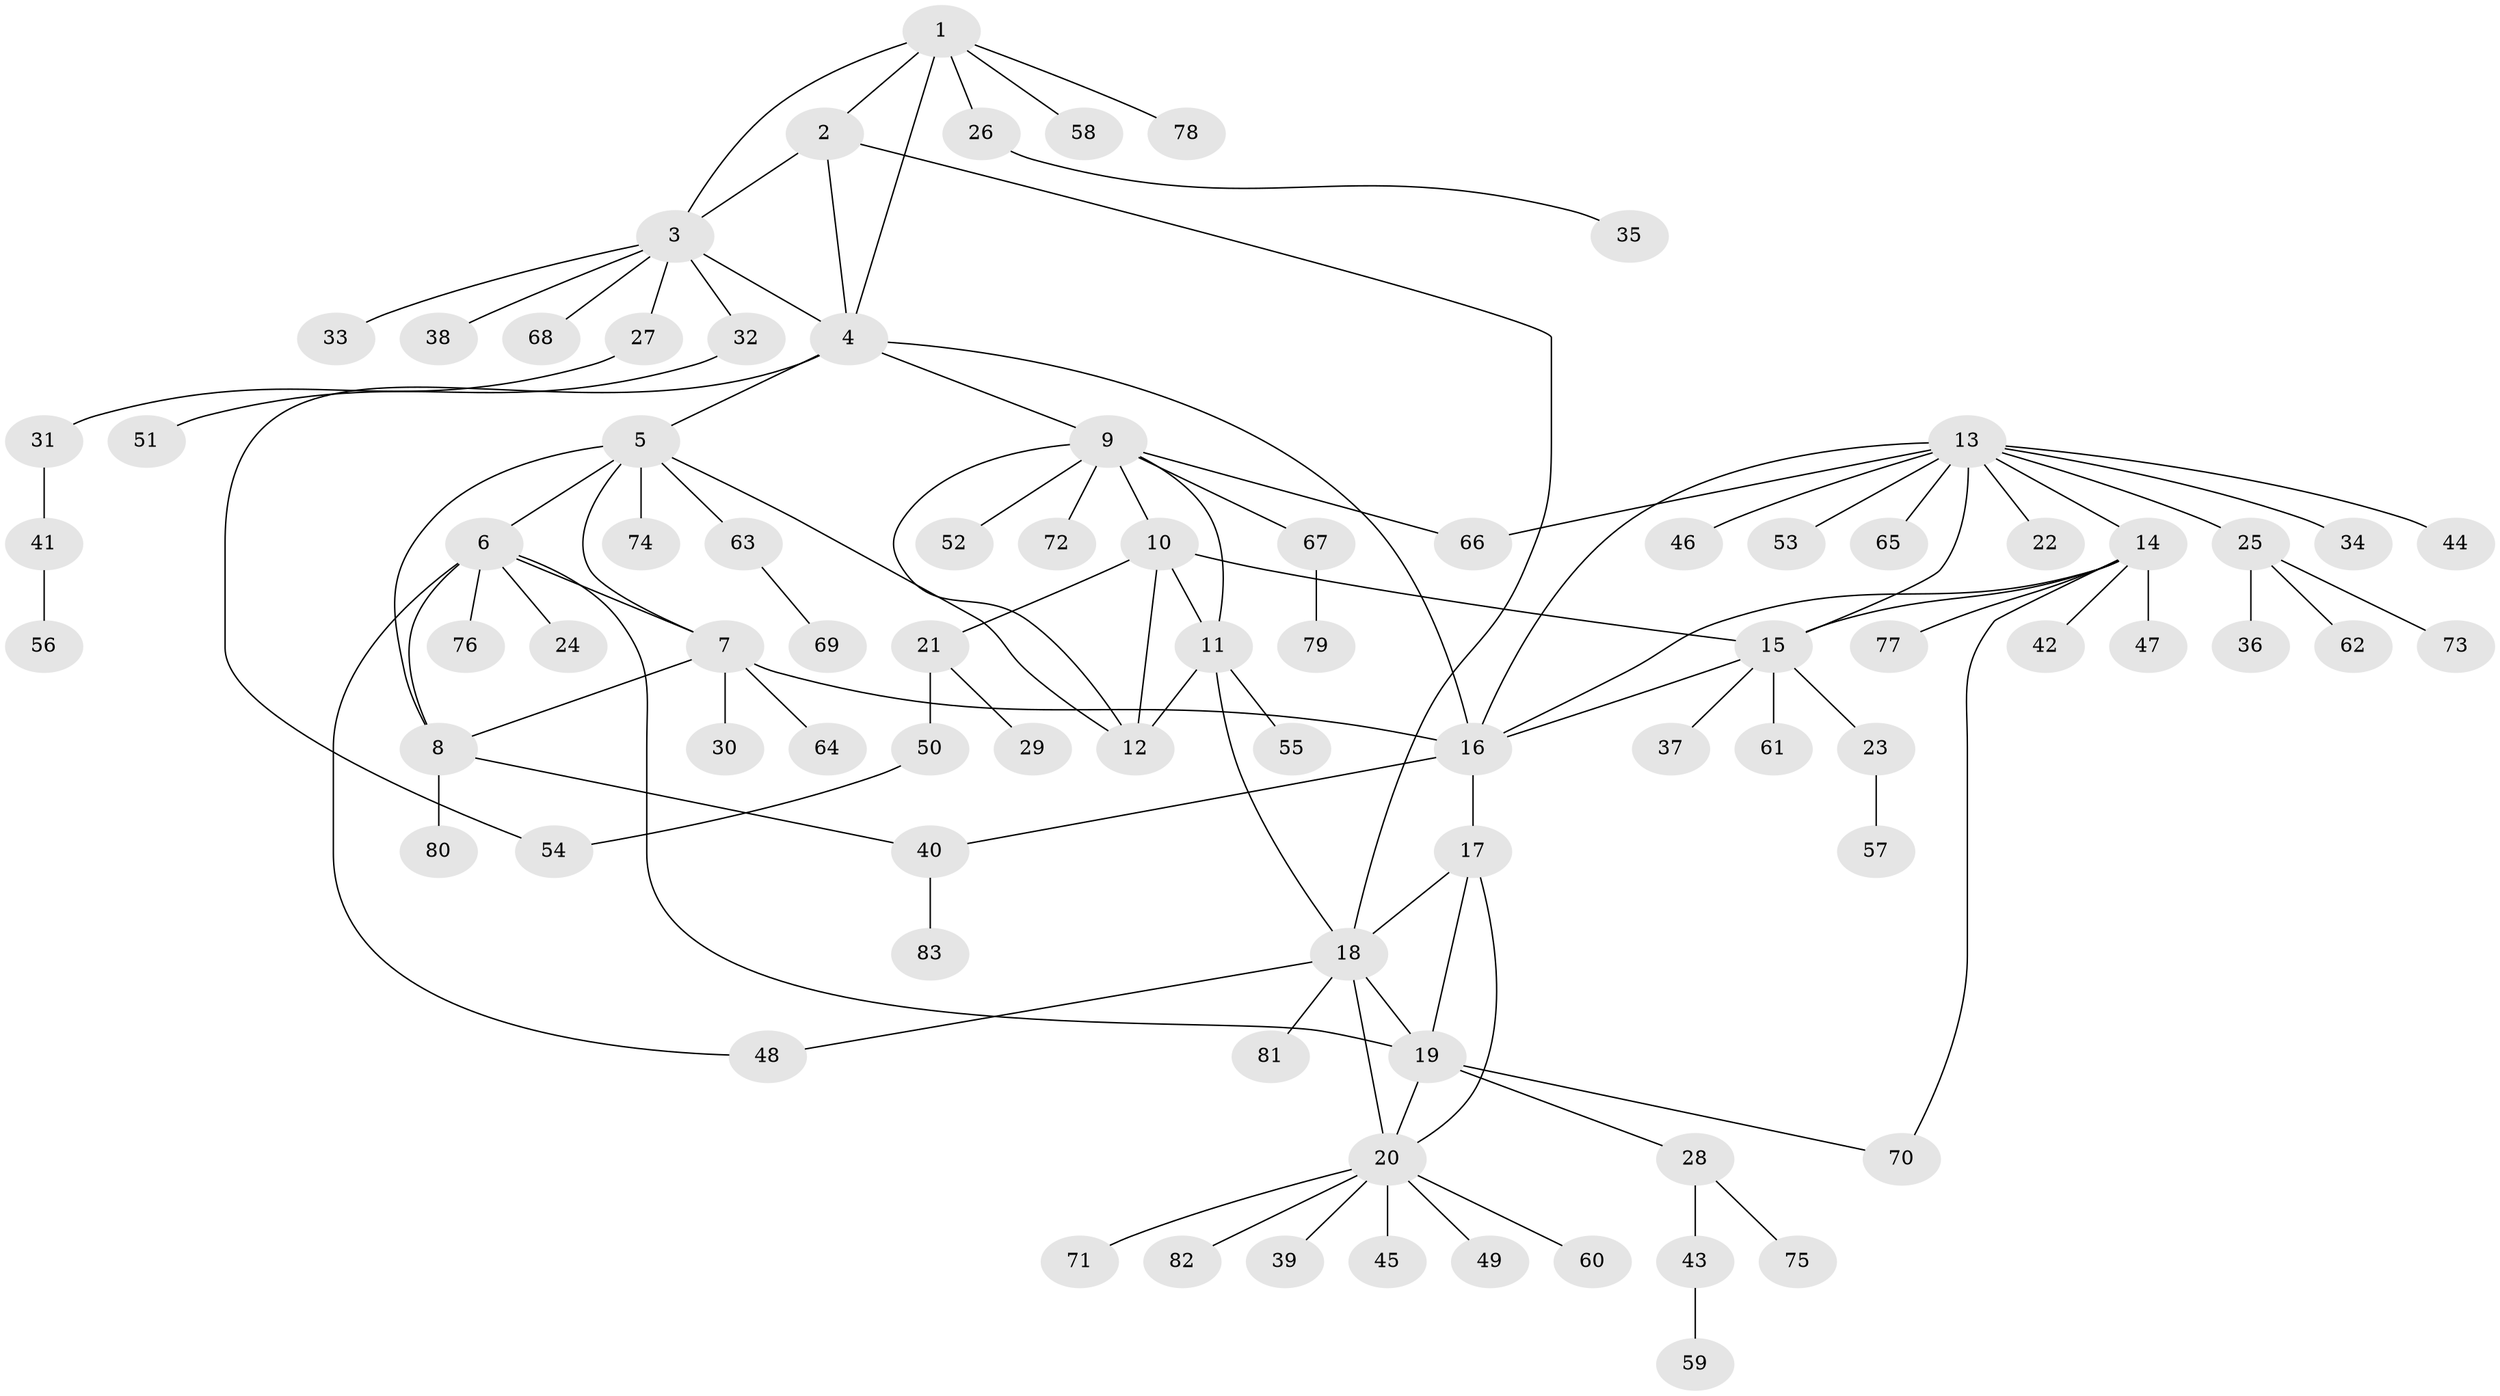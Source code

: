 // Generated by graph-tools (version 1.1) at 2025/50/03/09/25 03:50:30]
// undirected, 83 vertices, 108 edges
graph export_dot {
graph [start="1"]
  node [color=gray90,style=filled];
  1;
  2;
  3;
  4;
  5;
  6;
  7;
  8;
  9;
  10;
  11;
  12;
  13;
  14;
  15;
  16;
  17;
  18;
  19;
  20;
  21;
  22;
  23;
  24;
  25;
  26;
  27;
  28;
  29;
  30;
  31;
  32;
  33;
  34;
  35;
  36;
  37;
  38;
  39;
  40;
  41;
  42;
  43;
  44;
  45;
  46;
  47;
  48;
  49;
  50;
  51;
  52;
  53;
  54;
  55;
  56;
  57;
  58;
  59;
  60;
  61;
  62;
  63;
  64;
  65;
  66;
  67;
  68;
  69;
  70;
  71;
  72;
  73;
  74;
  75;
  76;
  77;
  78;
  79;
  80;
  81;
  82;
  83;
  1 -- 2;
  1 -- 3;
  1 -- 4;
  1 -- 26;
  1 -- 58;
  1 -- 78;
  2 -- 3;
  2 -- 4;
  2 -- 18;
  3 -- 4;
  3 -- 27;
  3 -- 32;
  3 -- 33;
  3 -- 38;
  3 -- 68;
  4 -- 5;
  4 -- 9;
  4 -- 16;
  4 -- 54;
  5 -- 6;
  5 -- 7;
  5 -- 8;
  5 -- 12;
  5 -- 63;
  5 -- 74;
  6 -- 7;
  6 -- 8;
  6 -- 19;
  6 -- 24;
  6 -- 48;
  6 -- 76;
  7 -- 8;
  7 -- 16;
  7 -- 30;
  7 -- 64;
  8 -- 40;
  8 -- 80;
  9 -- 10;
  9 -- 11;
  9 -- 12;
  9 -- 52;
  9 -- 66;
  9 -- 67;
  9 -- 72;
  10 -- 11;
  10 -- 12;
  10 -- 15;
  10 -- 21;
  11 -- 12;
  11 -- 18;
  11 -- 55;
  13 -- 14;
  13 -- 15;
  13 -- 16;
  13 -- 22;
  13 -- 25;
  13 -- 34;
  13 -- 44;
  13 -- 46;
  13 -- 53;
  13 -- 65;
  13 -- 66;
  14 -- 15;
  14 -- 16;
  14 -- 42;
  14 -- 47;
  14 -- 70;
  14 -- 77;
  15 -- 16;
  15 -- 23;
  15 -- 37;
  15 -- 61;
  16 -- 17;
  16 -- 40;
  17 -- 18;
  17 -- 19;
  17 -- 20;
  18 -- 19;
  18 -- 20;
  18 -- 48;
  18 -- 81;
  19 -- 20;
  19 -- 28;
  19 -- 70;
  20 -- 39;
  20 -- 45;
  20 -- 49;
  20 -- 60;
  20 -- 71;
  20 -- 82;
  21 -- 29;
  21 -- 50;
  23 -- 57;
  25 -- 36;
  25 -- 62;
  25 -- 73;
  26 -- 35;
  27 -- 31;
  28 -- 43;
  28 -- 75;
  31 -- 41;
  32 -- 51;
  40 -- 83;
  41 -- 56;
  43 -- 59;
  50 -- 54;
  63 -- 69;
  67 -- 79;
}
